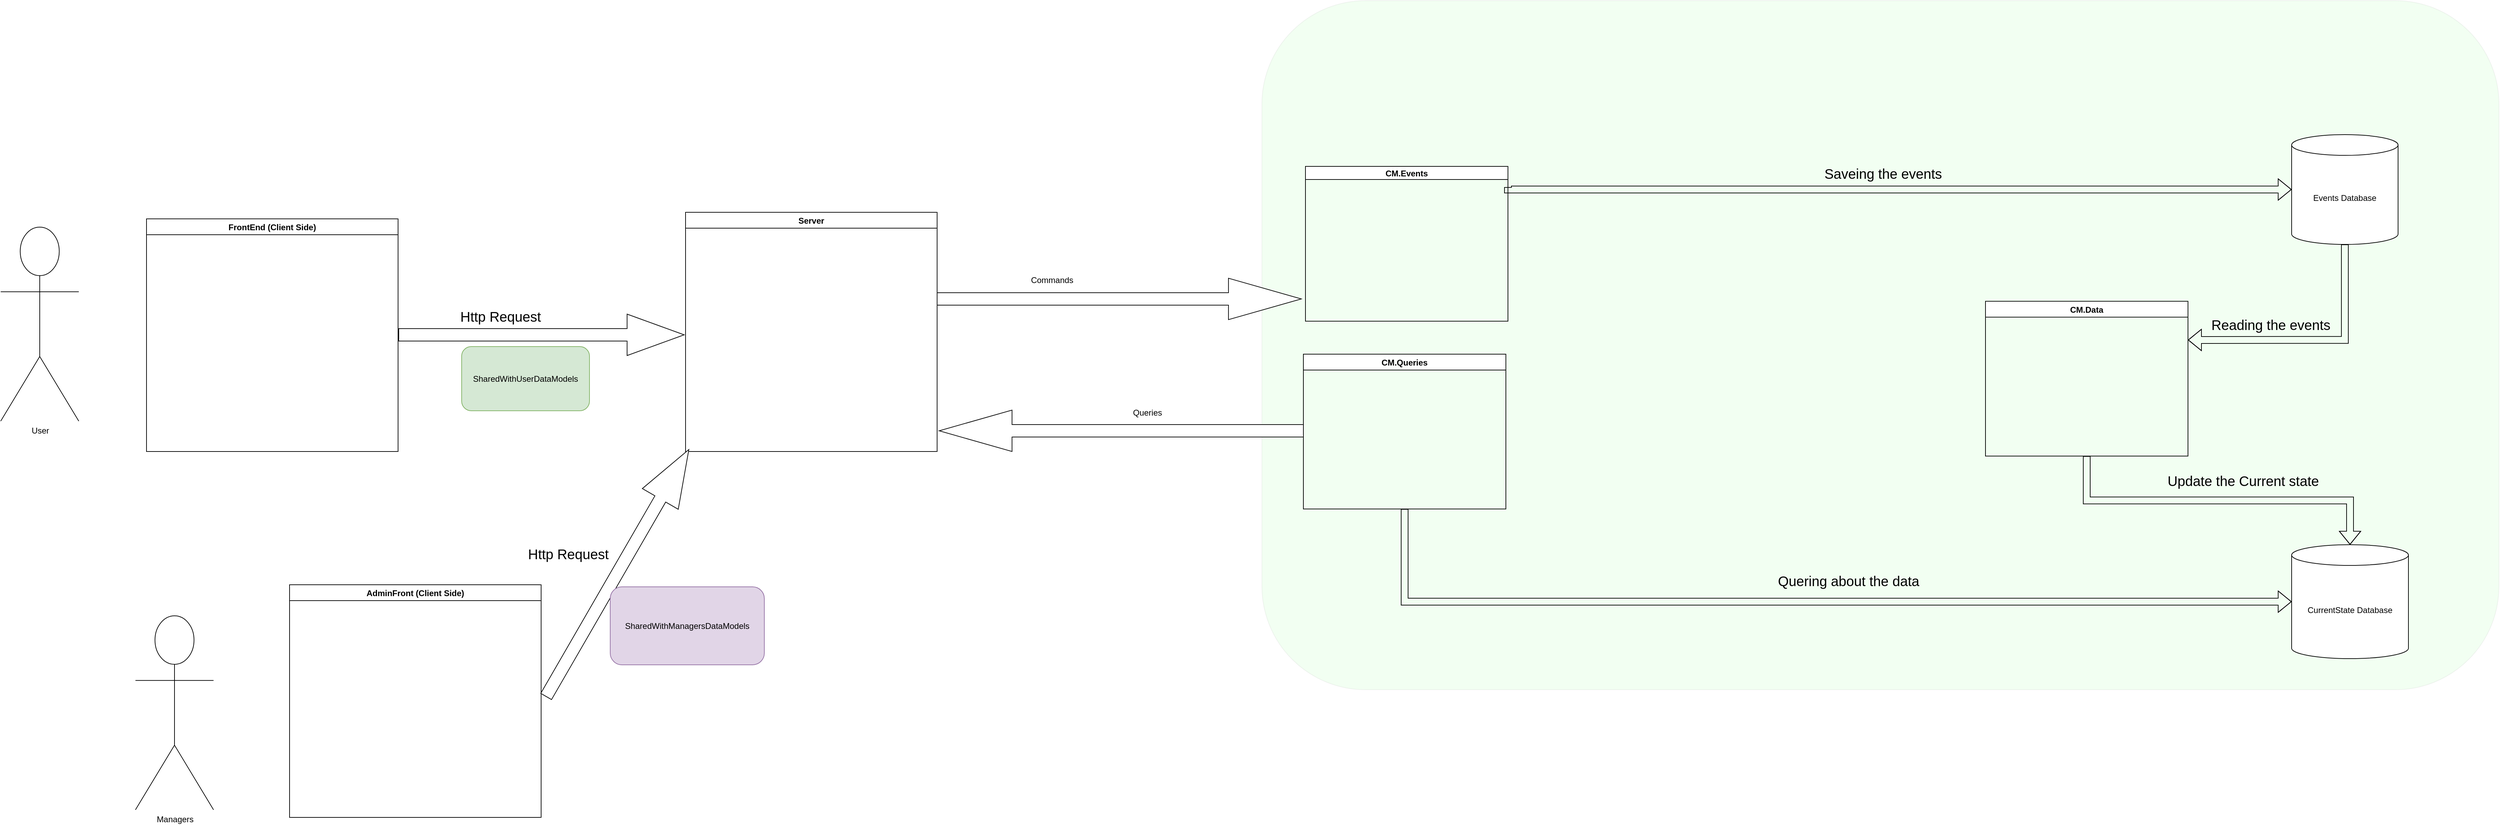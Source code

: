 <mxfile version="15.4.0" type="device" pages="2"><diagram id="Nd0UH81Vm_8FiGBlCD-R" name="Plan A"><mxGraphModel dx="4740" dy="4073" grid="0" gridSize="10" guides="1" tooltips="1" connect="1" arrows="1" fold="1" page="1" pageScale="1" pageWidth="1920" pageHeight="1200" math="0" shadow="0"><root><mxCell id="0"/><mxCell id="1" parent="0"/><mxCell id="JrEdYCwTrtqCNlnPg_p7-36" value="" style="rounded=1;whiteSpace=wrap;html=1;fillColor=#09FF00;opacity=5;" vertex="1" parent="1"><mxGeometry x="1901" y="-174" width="1790" height="998" as="geometry"/></mxCell><mxCell id="JrEdYCwTrtqCNlnPg_p7-1" value="User" style="shape=umlActor;verticalLabelPosition=bottom;verticalAlign=top;html=1;outlineConnect=0;" vertex="1" parent="1"><mxGeometry x="76" y="154" width="113" height="281" as="geometry"/></mxCell><mxCell id="JrEdYCwTrtqCNlnPg_p7-5" value="FrontEnd (Client Side)" style="swimlane;" vertex="1" parent="1"><mxGeometry x="287" y="142" width="364" height="337" as="geometry"/></mxCell><mxCell id="JrEdYCwTrtqCNlnPg_p7-6" value="Events Database" style="shape=cylinder3;whiteSpace=wrap;html=1;boundedLbl=1;backgroundOutline=1;size=15;" vertex="1" parent="1"><mxGeometry x="3391" y="20" width="154" height="159" as="geometry"/></mxCell><mxCell id="JrEdYCwTrtqCNlnPg_p7-8" value="CurrentState Database" style="shape=cylinder3;whiteSpace=wrap;html=1;boundedLbl=1;backgroundOutline=1;size=15;" vertex="1" parent="1"><mxGeometry x="3391" y="614" width="169" height="165" as="geometry"/></mxCell><mxCell id="JrEdYCwTrtqCNlnPg_p7-9" value="" style="shape=singleArrow;whiteSpace=wrap;html=1;" vertex="1" parent="1"><mxGeometry x="652" y="280" width="413" height="60" as="geometry"/></mxCell><mxCell id="JrEdYCwTrtqCNlnPg_p7-10" value="&lt;font style=&quot;font-size: 20px&quot;&gt;Http Request&lt;/font&gt;" style="text;html=1;strokeColor=none;fillColor=none;align=center;verticalAlign=middle;whiteSpace=wrap;rounded=0;" vertex="1" parent="1"><mxGeometry x="725" y="268" width="149" height="30" as="geometry"/></mxCell><mxCell id="JrEdYCwTrtqCNlnPg_p7-11" value="Server" style="swimlane;" vertex="1" parent="1"><mxGeometry x="1067" y="132.5" width="364" height="346.5" as="geometry"/></mxCell><mxCell id="JrEdYCwTrtqCNlnPg_p7-12" value="SharedWithUserDataModels" style="rounded=1;whiteSpace=wrap;html=1;fillColor=#d5e8d4;strokeColor=#82b366;" vertex="1" parent="1"><mxGeometry x="743" y="327" width="185" height="93" as="geometry"/></mxCell><mxCell id="JrEdYCwTrtqCNlnPg_p7-13" value="AdminFront (Client Side)" style="swimlane;" vertex="1" parent="1"><mxGeometry x="494" y="672" width="364" height="337" as="geometry"/></mxCell><mxCell id="JrEdYCwTrtqCNlnPg_p7-14" value="" style="shape=singleArrow;whiteSpace=wrap;html=1;direction=east;rotation=300;" vertex="1" parent="1"><mxGeometry x="762" y="625" width="413" height="60" as="geometry"/></mxCell><mxCell id="JrEdYCwTrtqCNlnPg_p7-15" value="&lt;font style=&quot;font-size: 20px&quot;&gt;Http Request&lt;/font&gt;" style="text;html=1;strokeColor=none;fillColor=none;align=center;verticalAlign=middle;whiteSpace=wrap;rounded=0;direction=east;rotation=0;" vertex="1" parent="1"><mxGeometry x="823" y="612" width="149" height="30" as="geometry"/></mxCell><mxCell id="JrEdYCwTrtqCNlnPg_p7-16" value="SharedWithManagersDataModels" style="rounded=1;whiteSpace=wrap;html=1;fillColor=#e1d5e7;strokeColor=#9673a6;direction=east;rotation=0;" vertex="1" parent="1"><mxGeometry x="958" y="675" width="223" height="113" as="geometry"/></mxCell><mxCell id="JrEdYCwTrtqCNlnPg_p7-17" value="Managers" style="shape=umlActor;verticalLabelPosition=bottom;verticalAlign=top;html=1;outlineConnect=0;" vertex="1" parent="1"><mxGeometry x="271" y="717" width="113" height="281" as="geometry"/></mxCell><mxCell id="JrEdYCwTrtqCNlnPg_p7-19" value="CM.Events" style="swimlane;startSize=19;" vertex="1" parent="1"><mxGeometry x="1964" y="66" width="293" height="224.25" as="geometry"/></mxCell><mxCell id="JrEdYCwTrtqCNlnPg_p7-20" value="" style="shape=singleArrow;whiteSpace=wrap;html=1;" vertex="1" parent="1"><mxGeometry x="1431" y="228" width="527" height="60" as="geometry"/></mxCell><mxCell id="JrEdYCwTrtqCNlnPg_p7-21" value="Commands" style="text;html=1;strokeColor=none;fillColor=none;align=center;verticalAlign=middle;whiteSpace=wrap;rounded=0;" vertex="1" parent="1"><mxGeometry x="1558" y="213" width="79" height="35" as="geometry"/></mxCell><mxCell id="JrEdYCwTrtqCNlnPg_p7-22" value="" style="shape=singleArrow;whiteSpace=wrap;html=1;direction=west;" vertex="1" parent="1"><mxGeometry x="1434" y="419" width="527" height="60" as="geometry"/></mxCell><mxCell id="JrEdYCwTrtqCNlnPg_p7-23" value="Queries" style="text;html=1;strokeColor=none;fillColor=none;align=center;verticalAlign=middle;whiteSpace=wrap;rounded=0;" vertex="1" parent="1"><mxGeometry x="1696" y="405" width="79" height="35" as="geometry"/></mxCell><mxCell id="JrEdYCwTrtqCNlnPg_p7-24" value="CM.Queries" style="swimlane;startSize=23;" vertex="1" parent="1"><mxGeometry x="1961" y="338" width="293" height="224.25" as="geometry"/></mxCell><mxCell id="JrEdYCwTrtqCNlnPg_p7-25" value="CM.Data" style="swimlane;" vertex="1" parent="1"><mxGeometry x="2948" y="261.38" width="293" height="224.25" as="geometry"/></mxCell><mxCell id="JrEdYCwTrtqCNlnPg_p7-26" value="" style="shape=flexArrow;endArrow=classic;html=1;rounded=0;edgeStyle=orthogonalEdgeStyle;entryX=0;entryY=0.5;entryDx=0;entryDy=0;entryPerimeter=0;" edge="1" parent="1" target="JrEdYCwTrtqCNlnPg_p7-6"><mxGeometry width="50" height="50" relative="1" as="geometry"><mxPoint x="2257" y="96" as="sourcePoint"/><mxPoint x="3295" y="104" as="targetPoint"/><Array as="points"><mxPoint x="2257" y="100"/></Array></mxGeometry></mxCell><mxCell id="JrEdYCwTrtqCNlnPg_p7-27" value="&lt;font style=&quot;font-size: 20px&quot;&gt;Saveing the events&lt;/font&gt;" style="text;html=1;strokeColor=none;fillColor=none;align=center;verticalAlign=middle;whiteSpace=wrap;rounded=0;" vertex="1" parent="1"><mxGeometry x="2668" y="61" width="264" height="30" as="geometry"/></mxCell><mxCell id="JrEdYCwTrtqCNlnPg_p7-28" value="" style="shape=flexArrow;endArrow=classic;html=1;rounded=0;edgeStyle=orthogonalEdgeStyle;entryX=1;entryY=0.25;entryDx=0;entryDy=0;exitX=0.5;exitY=1;exitDx=0;exitDy=0;exitPerimeter=0;" edge="1" parent="1" source="JrEdYCwTrtqCNlnPg_p7-6" target="JrEdYCwTrtqCNlnPg_p7-25"><mxGeometry width="50" height="50" relative="1" as="geometry"><mxPoint x="3338" y="237" as="sourcePoint"/><mxPoint x="3388" y="187" as="targetPoint"/></mxGeometry></mxCell><mxCell id="JrEdYCwTrtqCNlnPg_p7-29" value="&lt;font style=&quot;font-size: 20px&quot;&gt;Reading the events&lt;/font&gt;" style="text;html=1;strokeColor=none;fillColor=none;align=center;verticalAlign=middle;whiteSpace=wrap;rounded=0;" vertex="1" parent="1"><mxGeometry x="3269" y="279.5" width="184" height="30" as="geometry"/></mxCell><mxCell id="JrEdYCwTrtqCNlnPg_p7-30" value="" style="shape=flexArrow;endArrow=classic;html=1;rounded=0;edgeStyle=orthogonalEdgeStyle;entryX=0.5;entryY=0;entryDx=0;entryDy=0;entryPerimeter=0;exitX=0.5;exitY=1;exitDx=0;exitDy=0;" edge="1" parent="1" source="JrEdYCwTrtqCNlnPg_p7-25" target="JrEdYCwTrtqCNlnPg_p7-8"><mxGeometry width="50" height="50" relative="1" as="geometry"><mxPoint x="3065" y="651" as="sourcePoint"/><mxPoint x="3115" y="601" as="targetPoint"/></mxGeometry></mxCell><mxCell id="JrEdYCwTrtqCNlnPg_p7-31" value="&lt;span style=&quot;font-size: 20px&quot;&gt;Update the Current state&lt;/span&gt;" style="text;html=1;strokeColor=none;fillColor=none;align=center;verticalAlign=middle;whiteSpace=wrap;rounded=0;" vertex="1" parent="1"><mxGeometry x="3189" y="506" width="264" height="30" as="geometry"/></mxCell><mxCell id="JrEdYCwTrtqCNlnPg_p7-32" value="" style="shape=flexArrow;endArrow=classic;html=1;rounded=0;edgeStyle=orthogonalEdgeStyle;entryX=0;entryY=0.5;entryDx=0;entryDy=0;entryPerimeter=0;exitX=0.5;exitY=1;exitDx=0;exitDy=0;" edge="1" parent="1" source="JrEdYCwTrtqCNlnPg_p7-24" target="JrEdYCwTrtqCNlnPg_p7-8"><mxGeometry width="50" height="50" relative="1" as="geometry"><mxPoint x="2467" y="648" as="sourcePoint"/><mxPoint x="2517" y="598" as="targetPoint"/></mxGeometry></mxCell><mxCell id="JrEdYCwTrtqCNlnPg_p7-33" value="&lt;font style=&quot;font-size: 20px&quot;&gt;Quering about the data&lt;/font&gt;" style="text;html=1;strokeColor=none;fillColor=none;align=center;verticalAlign=middle;whiteSpace=wrap;rounded=0;" vertex="1" parent="1"><mxGeometry x="2618" y="651" width="264" height="30" as="geometry"/></mxCell></root></mxGraphModel></diagram><diagram name="Plan B" id="CbjF3F9PfbG6B__Z77eT"><mxGraphModel dx="2844" dy="2924" grid="0" gridSize="10" guides="1" tooltips="1" connect="1" arrows="1" fold="1" page="1" pageScale="1" pageWidth="1920" pageHeight="1200" math="0" shadow="0"><root><mxCell id="AGPUQlEbeJZcKcAnoEfK-0"/><mxCell id="AGPUQlEbeJZcKcAnoEfK-1" parent="AGPUQlEbeJZcKcAnoEfK-0"/><mxCell id="AGPUQlEbeJZcKcAnoEfK-2" value="" style="rounded=1;whiteSpace=wrap;html=1;fillColor=#09FF00;opacity=5;" vertex="1" parent="AGPUQlEbeJZcKcAnoEfK-1"><mxGeometry x="1901" y="-174" width="1790" height="998" as="geometry"/></mxCell><mxCell id="AGPUQlEbeJZcKcAnoEfK-3" value="User" style="shape=umlActor;verticalLabelPosition=bottom;verticalAlign=top;html=1;outlineConnect=0;" vertex="1" parent="AGPUQlEbeJZcKcAnoEfK-1"><mxGeometry x="76" y="154" width="113" height="281" as="geometry"/></mxCell><mxCell id="AGPUQlEbeJZcKcAnoEfK-4" value="FrontEnd (Client Side)" style="swimlane;dashed=1;" vertex="1" parent="AGPUQlEbeJZcKcAnoEfK-1"><mxGeometry x="287" y="142" width="364" height="337" as="geometry"/></mxCell><mxCell id="AGPUQlEbeJZcKcAnoEfK-5" value="Events Database" style="shape=cylinder3;whiteSpace=wrap;html=1;boundedLbl=1;backgroundOutline=1;size=15;" vertex="1" parent="AGPUQlEbeJZcKcAnoEfK-1"><mxGeometry x="3391" y="20" width="154" height="159" as="geometry"/></mxCell><mxCell id="AGPUQlEbeJZcKcAnoEfK-6" value="CurrentState Database" style="shape=cylinder3;whiteSpace=wrap;html=1;boundedLbl=1;backgroundOutline=1;size=15;" vertex="1" parent="AGPUQlEbeJZcKcAnoEfK-1"><mxGeometry x="3391" y="614" width="169" height="165" as="geometry"/></mxCell><mxCell id="AGPUQlEbeJZcKcAnoEfK-7" value="" style="shape=singleArrow;whiteSpace=wrap;html=1;" vertex="1" parent="AGPUQlEbeJZcKcAnoEfK-1"><mxGeometry x="652" y="280" width="413" height="60" as="geometry"/></mxCell><mxCell id="AGPUQlEbeJZcKcAnoEfK-8" value="&lt;font style=&quot;font-size: 20px&quot;&gt;Http Request&lt;/font&gt;" style="text;html=1;strokeColor=none;fillColor=none;align=center;verticalAlign=middle;whiteSpace=wrap;rounded=0;" vertex="1" parent="AGPUQlEbeJZcKcAnoEfK-1"><mxGeometry x="725" y="268" width="149" height="30" as="geometry"/></mxCell><mxCell id="AGPUQlEbeJZcKcAnoEfK-9" value="Server" style="swimlane;dashed=1;" vertex="1" parent="AGPUQlEbeJZcKcAnoEfK-1"><mxGeometry x="1067" y="132.5" width="364" height="346.5" as="geometry"/></mxCell><mxCell id="AGPUQlEbeJZcKcAnoEfK-10" value="SharedWithUserDataModels" style="rounded=1;whiteSpace=wrap;html=1;fillColor=#d5e8d4;strokeColor=#82b366;" vertex="1" parent="AGPUQlEbeJZcKcAnoEfK-1"><mxGeometry x="743" y="327" width="185" height="93" as="geometry"/></mxCell><mxCell id="AGPUQlEbeJZcKcAnoEfK-11" value="AdminFront (Client Side)" style="swimlane;dashed=1;" vertex="1" parent="AGPUQlEbeJZcKcAnoEfK-1"><mxGeometry x="494" y="672" width="364" height="337" as="geometry"/></mxCell><mxCell id="AGPUQlEbeJZcKcAnoEfK-12" value="" style="shape=singleArrow;whiteSpace=wrap;html=1;direction=east;rotation=300;" vertex="1" parent="AGPUQlEbeJZcKcAnoEfK-1"><mxGeometry x="762" y="625" width="413" height="60" as="geometry"/></mxCell><mxCell id="AGPUQlEbeJZcKcAnoEfK-13" value="&lt;font style=&quot;font-size: 20px&quot;&gt;Http Request&lt;/font&gt;" style="text;html=1;strokeColor=none;fillColor=none;align=center;verticalAlign=middle;whiteSpace=wrap;rounded=0;direction=east;rotation=0;" vertex="1" parent="AGPUQlEbeJZcKcAnoEfK-1"><mxGeometry x="823" y="612" width="149" height="30" as="geometry"/></mxCell><mxCell id="AGPUQlEbeJZcKcAnoEfK-14" value="SharedWithManagersDataModels" style="rounded=1;whiteSpace=wrap;html=1;fillColor=#e1d5e7;strokeColor=#9673a6;direction=east;rotation=0;" vertex="1" parent="AGPUQlEbeJZcKcAnoEfK-1"><mxGeometry x="958" y="675" width="223" height="113" as="geometry"/></mxCell><mxCell id="AGPUQlEbeJZcKcAnoEfK-15" value="Managers" style="shape=umlActor;verticalLabelPosition=bottom;verticalAlign=top;html=1;outlineConnect=0;" vertex="1" parent="AGPUQlEbeJZcKcAnoEfK-1"><mxGeometry x="271" y="717" width="113" height="281" as="geometry"/></mxCell><mxCell id="AGPUQlEbeJZcKcAnoEfK-16" value="Events" style="swimlane;startSize=19;" vertex="1" parent="AGPUQlEbeJZcKcAnoEfK-1"><mxGeometry x="1966" y="61" width="293" height="224.25" as="geometry"/></mxCell><mxCell id="AGPUQlEbeJZcKcAnoEfK-17" value="" style="shape=singleArrow;whiteSpace=wrap;html=1;" vertex="1" parent="AGPUQlEbeJZcKcAnoEfK-1"><mxGeometry x="1431" y="228" width="527" height="60" as="geometry"/></mxCell><mxCell id="AGPUQlEbeJZcKcAnoEfK-18" value="Commands" style="text;html=1;strokeColor=none;fillColor=none;align=center;verticalAlign=middle;whiteSpace=wrap;rounded=0;" vertex="1" parent="AGPUQlEbeJZcKcAnoEfK-1"><mxGeometry x="1558" y="213" width="79" height="35" as="geometry"/></mxCell><mxCell id="AGPUQlEbeJZcKcAnoEfK-19" value="" style="shape=singleArrow;whiteSpace=wrap;html=1;direction=west;" vertex="1" parent="AGPUQlEbeJZcKcAnoEfK-1"><mxGeometry x="1434" y="419" width="527" height="60" as="geometry"/></mxCell><mxCell id="AGPUQlEbeJZcKcAnoEfK-20" value="Queries" style="text;html=1;strokeColor=none;fillColor=none;align=center;verticalAlign=middle;whiteSpace=wrap;rounded=0;" vertex="1" parent="AGPUQlEbeJZcKcAnoEfK-1"><mxGeometry x="1696" y="405" width="79" height="35" as="geometry"/></mxCell><mxCell id="AGPUQlEbeJZcKcAnoEfK-21" value="Queries" style="swimlane;startSize=23;" vertex="1" parent="AGPUQlEbeJZcKcAnoEfK-1"><mxGeometry x="1961" y="338" width="293" height="224.25" as="geometry"/></mxCell><mxCell id="AGPUQlEbeJZcKcAnoEfK-22" value="DataProcess" style="swimlane;" vertex="1" parent="AGPUQlEbeJZcKcAnoEfK-1"><mxGeometry x="2948" y="261.38" width="293" height="224.25" as="geometry"/></mxCell><mxCell id="AGPUQlEbeJZcKcAnoEfK-23" value="" style="shape=flexArrow;endArrow=classic;html=1;rounded=0;edgeStyle=orthogonalEdgeStyle;entryX=0;entryY=0.5;entryDx=0;entryDy=0;entryPerimeter=0;" edge="1" parent="AGPUQlEbeJZcKcAnoEfK-1" target="AGPUQlEbeJZcKcAnoEfK-5"><mxGeometry width="50" height="50" relative="1" as="geometry"><mxPoint x="2257" y="96" as="sourcePoint"/><mxPoint x="3295" y="104" as="targetPoint"/><Array as="points"><mxPoint x="2257" y="100"/></Array></mxGeometry></mxCell><mxCell id="AGPUQlEbeJZcKcAnoEfK-24" value="&lt;font style=&quot;font-size: 20px&quot;&gt;Saveing the events&lt;/font&gt;" style="text;html=1;strokeColor=none;fillColor=none;align=center;verticalAlign=middle;whiteSpace=wrap;rounded=0;" vertex="1" parent="AGPUQlEbeJZcKcAnoEfK-1"><mxGeometry x="2668" y="61" width="264" height="30" as="geometry"/></mxCell><mxCell id="AGPUQlEbeJZcKcAnoEfK-25" value="" style="shape=flexArrow;endArrow=classic;html=1;rounded=0;edgeStyle=orthogonalEdgeStyle;entryX=1;entryY=0.25;entryDx=0;entryDy=0;exitX=0.5;exitY=1;exitDx=0;exitDy=0;exitPerimeter=0;" edge="1" parent="AGPUQlEbeJZcKcAnoEfK-1" source="AGPUQlEbeJZcKcAnoEfK-5" target="AGPUQlEbeJZcKcAnoEfK-22"><mxGeometry width="50" height="50" relative="1" as="geometry"><mxPoint x="3338" y="237" as="sourcePoint"/><mxPoint x="3388" y="187" as="targetPoint"/></mxGeometry></mxCell><mxCell id="AGPUQlEbeJZcKcAnoEfK-26" value="&lt;font style=&quot;font-size: 20px&quot;&gt;Reading the events&lt;/font&gt;" style="text;html=1;strokeColor=none;fillColor=none;align=center;verticalAlign=middle;whiteSpace=wrap;rounded=0;" vertex="1" parent="AGPUQlEbeJZcKcAnoEfK-1"><mxGeometry x="3269" y="279.5" width="184" height="30" as="geometry"/></mxCell><mxCell id="AGPUQlEbeJZcKcAnoEfK-27" value="" style="shape=flexArrow;endArrow=classic;html=1;rounded=0;edgeStyle=orthogonalEdgeStyle;entryX=0.5;entryY=0;entryDx=0;entryDy=0;entryPerimeter=0;exitX=0.5;exitY=1;exitDx=0;exitDy=0;" edge="1" parent="AGPUQlEbeJZcKcAnoEfK-1" source="AGPUQlEbeJZcKcAnoEfK-22" target="AGPUQlEbeJZcKcAnoEfK-6"><mxGeometry width="50" height="50" relative="1" as="geometry"><mxPoint x="3065" y="651" as="sourcePoint"/><mxPoint x="3115" y="601" as="targetPoint"/></mxGeometry></mxCell><mxCell id="AGPUQlEbeJZcKcAnoEfK-28" value="&lt;span style=&quot;font-size: 20px&quot;&gt;Update the Current state&lt;/span&gt;" style="text;html=1;strokeColor=none;fillColor=none;align=center;verticalAlign=middle;whiteSpace=wrap;rounded=0;" vertex="1" parent="AGPUQlEbeJZcKcAnoEfK-1"><mxGeometry x="3189" y="506" width="264" height="30" as="geometry"/></mxCell><mxCell id="AGPUQlEbeJZcKcAnoEfK-29" value="" style="shape=flexArrow;endArrow=classic;html=1;rounded=0;edgeStyle=orthogonalEdgeStyle;entryX=0;entryY=0.5;entryDx=0;entryDy=0;entryPerimeter=0;exitX=0.5;exitY=1;exitDx=0;exitDy=0;" edge="1" parent="AGPUQlEbeJZcKcAnoEfK-1" source="AGPUQlEbeJZcKcAnoEfK-21" target="AGPUQlEbeJZcKcAnoEfK-6"><mxGeometry width="50" height="50" relative="1" as="geometry"><mxPoint x="2467" y="648" as="sourcePoint"/><mxPoint x="2517" y="598" as="targetPoint"/></mxGeometry></mxCell><mxCell id="AGPUQlEbeJZcKcAnoEfK-30" value="&lt;font style=&quot;font-size: 20px&quot;&gt;Quering about the data&lt;/font&gt;" style="text;html=1;strokeColor=none;fillColor=none;align=center;verticalAlign=middle;whiteSpace=wrap;rounded=0;" vertex="1" parent="AGPUQlEbeJZcKcAnoEfK-1"><mxGeometry x="2618" y="651" width="264" height="30" as="geometry"/></mxCell><mxCell id="AGPUQlEbeJZcKcAnoEfK-31" value="&lt;b&gt;&lt;font style=&quot;font-size: 30px&quot;&gt;CM.Libarary&lt;/font&gt;&lt;/b&gt;" style="text;html=1;strokeColor=none;fillColor=none;align=center;verticalAlign=middle;whiteSpace=wrap;rounded=0;opacity=5;" vertex="1" parent="AGPUQlEbeJZcKcAnoEfK-1"><mxGeometry x="1964" y="-208" width="246" height="30" as="geometry"/></mxCell><mxCell id="NcqrHTaXuktMp9XhOhbq-3" value="Processor.cs&lt;br&gt;+DataProcessorEvent&lt;br&gt;+StartDataProcessing" style="rounded=0;whiteSpace=wrap;html=1;fillColor=#FFFFFF;" vertex="1" parent="AGPUQlEbeJZcKcAnoEfK-1"><mxGeometry x="2808" y="313" width="120" height="60" as="geometry"/></mxCell><mxCell id="NcqrHTaXuktMp9XhOhbq-4" value="Handellers&lt;br&gt;Sibscribes to the DataProcessorEvent" style="rounded=0;whiteSpace=wrap;html=1;fillColor=#FFFFFF;" vertex="1" parent="AGPUQlEbeJZcKcAnoEfK-1"><mxGeometry x="2307" y="168" width="120" height="60" as="geometry"/></mxCell></root></mxGraphModel></diagram></mxfile>